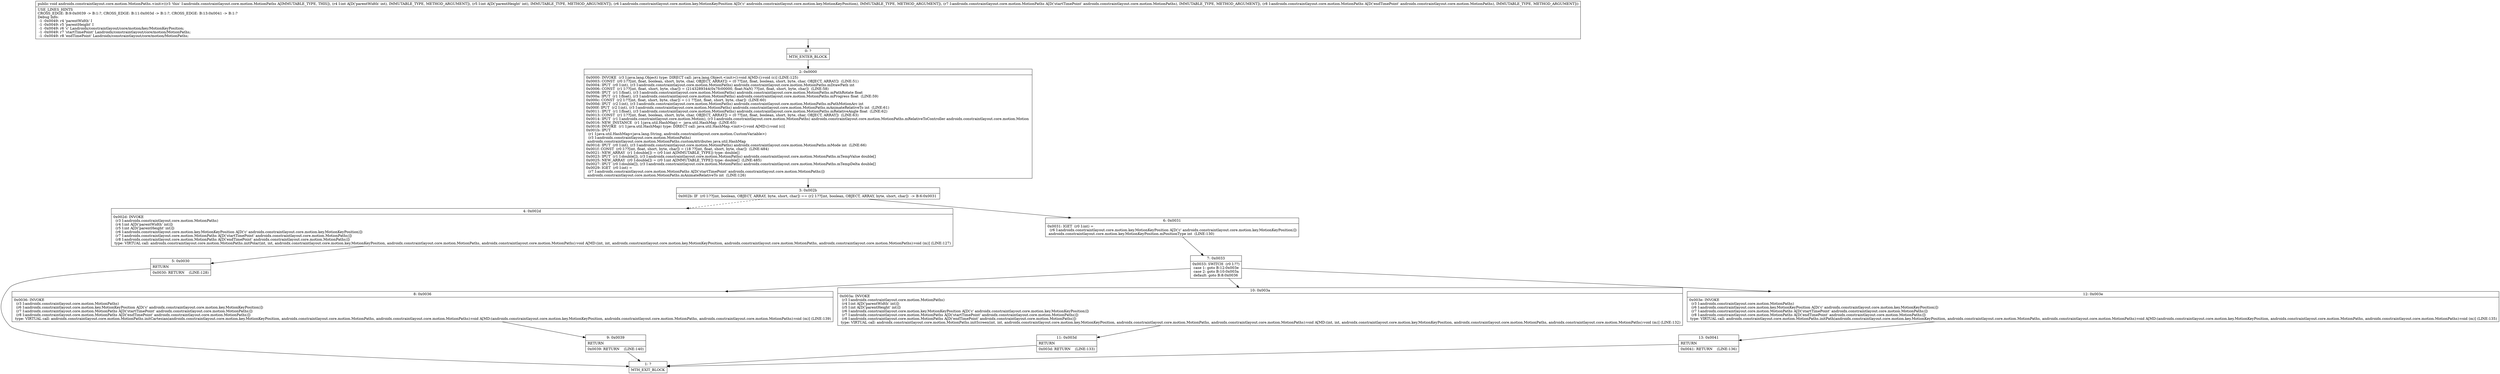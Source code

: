 digraph "CFG forandroidx.constraintlayout.core.motion.MotionPaths.\<init\>(IILandroidx\/constraintlayout\/core\/motion\/key\/MotionKeyPosition;Landroidx\/constraintlayout\/core\/motion\/MotionPaths;Landroidx\/constraintlayout\/core\/motion\/MotionPaths;)V" {
Node_0 [shape=record,label="{0\:\ ?|MTH_ENTER_BLOCK\l}"];
Node_2 [shape=record,label="{2\:\ 0x0000|0x0000: INVOKE  (r3 I:java.lang.Object) type: DIRECT call: java.lang.Object.\<init\>():void A[MD:():void (c)] (LINE:125)\l0x0003: CONST  (r0 I:??[int, float, boolean, short, byte, char, OBJECT, ARRAY]) = (0 ??[int, float, boolean, short, byte, char, OBJECT, ARRAY])  (LINE:51)\l0x0004: IPUT  (r0 I:int), (r3 I:androidx.constraintlayout.core.motion.MotionPaths) androidx.constraintlayout.core.motion.MotionPaths.mDrawPath int \l0x0006: CONST  (r1 I:??[int, float, short, byte, char]) = (2143289344(0x7fc00000, float:NaN) ??[int, float, short, byte, char])  (LINE:58)\l0x0008: IPUT  (r1 I:float), (r3 I:androidx.constraintlayout.core.motion.MotionPaths) androidx.constraintlayout.core.motion.MotionPaths.mPathRotate float \l0x000a: IPUT  (r1 I:float), (r3 I:androidx.constraintlayout.core.motion.MotionPaths) androidx.constraintlayout.core.motion.MotionPaths.mProgress float  (LINE:59)\l0x000c: CONST  (r2 I:??[int, float, short, byte, char]) = (\-1 ??[int, float, short, byte, char])  (LINE:60)\l0x000d: IPUT  (r2 I:int), (r3 I:androidx.constraintlayout.core.motion.MotionPaths) androidx.constraintlayout.core.motion.MotionPaths.mPathMotionArc int \l0x000f: IPUT  (r2 I:int), (r3 I:androidx.constraintlayout.core.motion.MotionPaths) androidx.constraintlayout.core.motion.MotionPaths.mAnimateRelativeTo int  (LINE:61)\l0x0011: IPUT  (r1 I:float), (r3 I:androidx.constraintlayout.core.motion.MotionPaths) androidx.constraintlayout.core.motion.MotionPaths.mRelativeAngle float  (LINE:62)\l0x0013: CONST  (r1 I:??[int, float, boolean, short, byte, char, OBJECT, ARRAY]) = (0 ??[int, float, boolean, short, byte, char, OBJECT, ARRAY])  (LINE:63)\l0x0014: IPUT  (r1 I:androidx.constraintlayout.core.motion.Motion), (r3 I:androidx.constraintlayout.core.motion.MotionPaths) androidx.constraintlayout.core.motion.MotionPaths.mRelativeToController androidx.constraintlayout.core.motion.Motion \l0x0016: NEW_INSTANCE  (r1 I:java.util.HashMap) =  java.util.HashMap  (LINE:65)\l0x0018: INVOKE  (r1 I:java.util.HashMap) type: DIRECT call: java.util.HashMap.\<init\>():void A[MD:():void (c)]\l0x001b: IPUT  \l  (r1 I:java.util.HashMap\<java.lang.String, androidx.constraintlayout.core.motion.CustomVariable\>)\l  (r3 I:androidx.constraintlayout.core.motion.MotionPaths)\l androidx.constraintlayout.core.motion.MotionPaths.customAttributes java.util.HashMap \l0x001d: IPUT  (r0 I:int), (r3 I:androidx.constraintlayout.core.motion.MotionPaths) androidx.constraintlayout.core.motion.MotionPaths.mMode int  (LINE:66)\l0x001f: CONST  (r0 I:??[int, float, short, byte, char]) = (18 ??[int, float, short, byte, char])  (LINE:484)\l0x0021: NEW_ARRAY  (r1 I:double[]) = (r0 I:int A[IMMUTABLE_TYPE]) type: double[] \l0x0023: IPUT  (r1 I:double[]), (r3 I:androidx.constraintlayout.core.motion.MotionPaths) androidx.constraintlayout.core.motion.MotionPaths.mTempValue double[] \l0x0025: NEW_ARRAY  (r0 I:double[]) = (r0 I:int A[IMMUTABLE_TYPE]) type: double[]  (LINE:485)\l0x0027: IPUT  (r0 I:double[]), (r3 I:androidx.constraintlayout.core.motion.MotionPaths) androidx.constraintlayout.core.motion.MotionPaths.mTempDelta double[] \l0x0029: IGET  (r0 I:int) = \l  (r7 I:androidx.constraintlayout.core.motion.MotionPaths A[D('startTimePoint' androidx.constraintlayout.core.motion.MotionPaths)])\l androidx.constraintlayout.core.motion.MotionPaths.mAnimateRelativeTo int  (LINE:126)\l}"];
Node_3 [shape=record,label="{3\:\ 0x002b|0x002b: IF  (r0 I:??[int, boolean, OBJECT, ARRAY, byte, short, char]) == (r2 I:??[int, boolean, OBJECT, ARRAY, byte, short, char])  \-\> B:6:0x0031 \l}"];
Node_4 [shape=record,label="{4\:\ 0x002d|0x002d: INVOKE  \l  (r3 I:androidx.constraintlayout.core.motion.MotionPaths)\l  (r4 I:int A[D('parentWidth' int)])\l  (r5 I:int A[D('parentHeight' int)])\l  (r6 I:androidx.constraintlayout.core.motion.key.MotionKeyPosition A[D('c' androidx.constraintlayout.core.motion.key.MotionKeyPosition)])\l  (r7 I:androidx.constraintlayout.core.motion.MotionPaths A[D('startTimePoint' androidx.constraintlayout.core.motion.MotionPaths)])\l  (r8 I:androidx.constraintlayout.core.motion.MotionPaths A[D('endTimePoint' androidx.constraintlayout.core.motion.MotionPaths)])\l type: VIRTUAL call: androidx.constraintlayout.core.motion.MotionPaths.initPolar(int, int, androidx.constraintlayout.core.motion.key.MotionKeyPosition, androidx.constraintlayout.core.motion.MotionPaths, androidx.constraintlayout.core.motion.MotionPaths):void A[MD:(int, int, androidx.constraintlayout.core.motion.key.MotionKeyPosition, androidx.constraintlayout.core.motion.MotionPaths, androidx.constraintlayout.core.motion.MotionPaths):void (m)] (LINE:127)\l}"];
Node_5 [shape=record,label="{5\:\ 0x0030|RETURN\l|0x0030: RETURN    (LINE:128)\l}"];
Node_1 [shape=record,label="{1\:\ ?|MTH_EXIT_BLOCK\l}"];
Node_6 [shape=record,label="{6\:\ 0x0031|0x0031: IGET  (r0 I:int) = \l  (r6 I:androidx.constraintlayout.core.motion.key.MotionKeyPosition A[D('c' androidx.constraintlayout.core.motion.key.MotionKeyPosition)])\l androidx.constraintlayout.core.motion.key.MotionKeyPosition.mPositionType int  (LINE:130)\l}"];
Node_7 [shape=record,label="{7\:\ 0x0033|0x0033: SWITCH  (r0 I:??)\l case 1: goto B:12:0x003e\l case 2: goto B:10:0x003a\l default: goto B:8:0x0036 \l}"];
Node_8 [shape=record,label="{8\:\ 0x0036|0x0036: INVOKE  \l  (r3 I:androidx.constraintlayout.core.motion.MotionPaths)\l  (r6 I:androidx.constraintlayout.core.motion.key.MotionKeyPosition A[D('c' androidx.constraintlayout.core.motion.key.MotionKeyPosition)])\l  (r7 I:androidx.constraintlayout.core.motion.MotionPaths A[D('startTimePoint' androidx.constraintlayout.core.motion.MotionPaths)])\l  (r8 I:androidx.constraintlayout.core.motion.MotionPaths A[D('endTimePoint' androidx.constraintlayout.core.motion.MotionPaths)])\l type: VIRTUAL call: androidx.constraintlayout.core.motion.MotionPaths.initCartesian(androidx.constraintlayout.core.motion.key.MotionKeyPosition, androidx.constraintlayout.core.motion.MotionPaths, androidx.constraintlayout.core.motion.MotionPaths):void A[MD:(androidx.constraintlayout.core.motion.key.MotionKeyPosition, androidx.constraintlayout.core.motion.MotionPaths, androidx.constraintlayout.core.motion.MotionPaths):void (m)] (LINE:139)\l}"];
Node_9 [shape=record,label="{9\:\ 0x0039|RETURN\l|0x0039: RETURN    (LINE:140)\l}"];
Node_10 [shape=record,label="{10\:\ 0x003a|0x003a: INVOKE  \l  (r3 I:androidx.constraintlayout.core.motion.MotionPaths)\l  (r4 I:int A[D('parentWidth' int)])\l  (r5 I:int A[D('parentHeight' int)])\l  (r6 I:androidx.constraintlayout.core.motion.key.MotionKeyPosition A[D('c' androidx.constraintlayout.core.motion.key.MotionKeyPosition)])\l  (r7 I:androidx.constraintlayout.core.motion.MotionPaths A[D('startTimePoint' androidx.constraintlayout.core.motion.MotionPaths)])\l  (r8 I:androidx.constraintlayout.core.motion.MotionPaths A[D('endTimePoint' androidx.constraintlayout.core.motion.MotionPaths)])\l type: VIRTUAL call: androidx.constraintlayout.core.motion.MotionPaths.initScreen(int, int, androidx.constraintlayout.core.motion.key.MotionKeyPosition, androidx.constraintlayout.core.motion.MotionPaths, androidx.constraintlayout.core.motion.MotionPaths):void A[MD:(int, int, androidx.constraintlayout.core.motion.key.MotionKeyPosition, androidx.constraintlayout.core.motion.MotionPaths, androidx.constraintlayout.core.motion.MotionPaths):void (m)] (LINE:132)\l}"];
Node_11 [shape=record,label="{11\:\ 0x003d|RETURN\l|0x003d: RETURN    (LINE:133)\l}"];
Node_12 [shape=record,label="{12\:\ 0x003e|0x003e: INVOKE  \l  (r3 I:androidx.constraintlayout.core.motion.MotionPaths)\l  (r6 I:androidx.constraintlayout.core.motion.key.MotionKeyPosition A[D('c' androidx.constraintlayout.core.motion.key.MotionKeyPosition)])\l  (r7 I:androidx.constraintlayout.core.motion.MotionPaths A[D('startTimePoint' androidx.constraintlayout.core.motion.MotionPaths)])\l  (r8 I:androidx.constraintlayout.core.motion.MotionPaths A[D('endTimePoint' androidx.constraintlayout.core.motion.MotionPaths)])\l type: VIRTUAL call: androidx.constraintlayout.core.motion.MotionPaths.initPath(androidx.constraintlayout.core.motion.key.MotionKeyPosition, androidx.constraintlayout.core.motion.MotionPaths, androidx.constraintlayout.core.motion.MotionPaths):void A[MD:(androidx.constraintlayout.core.motion.key.MotionKeyPosition, androidx.constraintlayout.core.motion.MotionPaths, androidx.constraintlayout.core.motion.MotionPaths):void (m)] (LINE:135)\l}"];
Node_13 [shape=record,label="{13\:\ 0x0041|RETURN\l|0x0041: RETURN    (LINE:136)\l}"];
MethodNode[shape=record,label="{public void androidx.constraintlayout.core.motion.MotionPaths.\<init\>((r3 'this' I:androidx.constraintlayout.core.motion.MotionPaths A[IMMUTABLE_TYPE, THIS]), (r4 I:int A[D('parentWidth' int), IMMUTABLE_TYPE, METHOD_ARGUMENT]), (r5 I:int A[D('parentHeight' int), IMMUTABLE_TYPE, METHOD_ARGUMENT]), (r6 I:androidx.constraintlayout.core.motion.key.MotionKeyPosition A[D('c' androidx.constraintlayout.core.motion.key.MotionKeyPosition), IMMUTABLE_TYPE, METHOD_ARGUMENT]), (r7 I:androidx.constraintlayout.core.motion.MotionPaths A[D('startTimePoint' androidx.constraintlayout.core.motion.MotionPaths), IMMUTABLE_TYPE, METHOD_ARGUMENT]), (r8 I:androidx.constraintlayout.core.motion.MotionPaths A[D('endTimePoint' androidx.constraintlayout.core.motion.MotionPaths), IMMUTABLE_TYPE, METHOD_ARGUMENT]))  | USE_LINES_HINTS\lCROSS_EDGE: B:9:0x0039 \-\> B:1:?, CROSS_EDGE: B:11:0x003d \-\> B:1:?, CROSS_EDGE: B:13:0x0041 \-\> B:1:?\lDebug Info:\l  \-1 \-0x0049: r4 'parentWidth' I\l  \-1 \-0x0049: r5 'parentHeight' I\l  \-1 \-0x0049: r6 'c' Landroidx\/constraintlayout\/core\/motion\/key\/MotionKeyPosition;\l  \-1 \-0x0049: r7 'startTimePoint' Landroidx\/constraintlayout\/core\/motion\/MotionPaths;\l  \-1 \-0x0049: r8 'endTimePoint' Landroidx\/constraintlayout\/core\/motion\/MotionPaths;\l}"];
MethodNode -> Node_0;Node_0 -> Node_2;
Node_2 -> Node_3;
Node_3 -> Node_4[style=dashed];
Node_3 -> Node_6;
Node_4 -> Node_5;
Node_5 -> Node_1;
Node_6 -> Node_7;
Node_7 -> Node_8;
Node_7 -> Node_10;
Node_7 -> Node_12;
Node_8 -> Node_9;
Node_9 -> Node_1;
Node_10 -> Node_11;
Node_11 -> Node_1;
Node_12 -> Node_13;
Node_13 -> Node_1;
}

